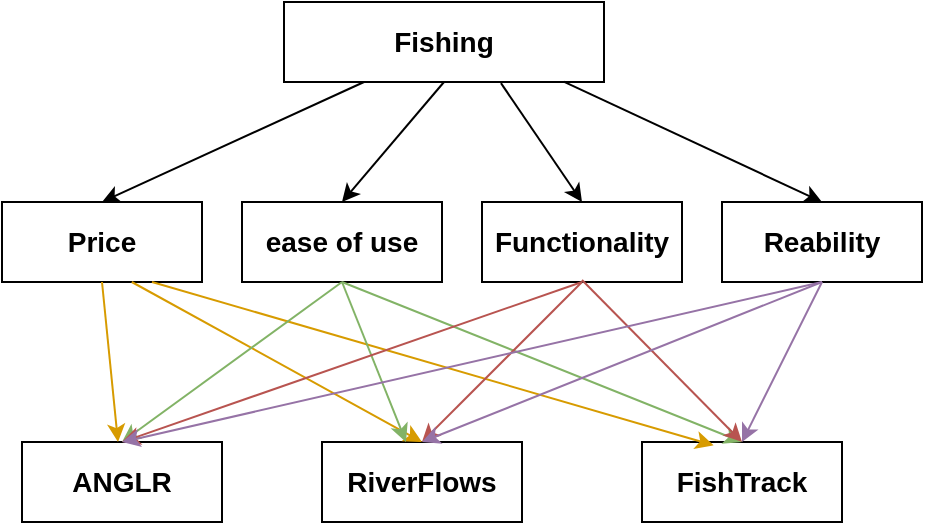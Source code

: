 <mxfile version="14.5.0" type="github">
  <diagram id="AGcFIJCw_fBctjbR0s6h" name="Page-1">
    <mxGraphModel dx="619" dy="352" grid="1" gridSize="10" guides="1" tooltips="1" connect="1" arrows="1" fold="1" page="1" pageScale="1" pageWidth="850" pageHeight="1100" math="0" shadow="0">
      <root>
        <mxCell id="0" />
        <mxCell id="1" parent="0" />
        <mxCell id="rZZzd6BUXXOY5EW1tFJN-1" value="&lt;font style=&quot;font-size: 14px&quot;&gt;&lt;b&gt;Fishing&lt;/b&gt;&lt;/font&gt;" style="rounded=0;whiteSpace=wrap;html=1;" vertex="1" parent="1">
          <mxGeometry x="341" y="100" width="160" height="40" as="geometry" />
        </mxCell>
        <mxCell id="rZZzd6BUXXOY5EW1tFJN-2" value="&lt;font size=&quot;1&quot;&gt;&lt;b style=&quot;font-size: 14px&quot;&gt;Price&lt;/b&gt;&lt;/font&gt;" style="rounded=0;whiteSpace=wrap;html=1;" vertex="1" parent="1">
          <mxGeometry x="200" y="200" width="100" height="40" as="geometry" />
        </mxCell>
        <mxCell id="rZZzd6BUXXOY5EW1tFJN-3" value="&lt;b&gt;&lt;font style=&quot;font-size: 14px&quot;&gt;ease of use&lt;/font&gt;&lt;/b&gt;" style="rounded=0;whiteSpace=wrap;html=1;" vertex="1" parent="1">
          <mxGeometry x="320" y="200" width="100" height="40" as="geometry" />
        </mxCell>
        <mxCell id="rZZzd6BUXXOY5EW1tFJN-4" value="&lt;b&gt;&lt;font style=&quot;font-size: 14px&quot;&gt;Functionality&lt;/font&gt;&lt;/b&gt;" style="rounded=0;whiteSpace=wrap;html=1;" vertex="1" parent="1">
          <mxGeometry x="440" y="200" width="100" height="40" as="geometry" />
        </mxCell>
        <mxCell id="rZZzd6BUXXOY5EW1tFJN-5" value="&lt;b&gt;&lt;font style=&quot;font-size: 14px&quot;&gt;ANGLR&lt;/font&gt;&lt;/b&gt;" style="rounded=0;whiteSpace=wrap;html=1;" vertex="1" parent="1">
          <mxGeometry x="210" y="320" width="100" height="40" as="geometry" />
        </mxCell>
        <mxCell id="rZZzd6BUXXOY5EW1tFJN-6" value="&lt;b&gt;&lt;font style=&quot;font-size: 14px&quot;&gt;RiverFlows&lt;/font&gt;&lt;/b&gt;" style="rounded=0;whiteSpace=wrap;html=1;" vertex="1" parent="1">
          <mxGeometry x="360" y="320" width="100" height="40" as="geometry" />
        </mxCell>
        <mxCell id="rZZzd6BUXXOY5EW1tFJN-7" value="&lt;b&gt;&lt;font style=&quot;font-size: 14px&quot;&gt;FishTrack&lt;/font&gt;&lt;/b&gt;" style="rounded=0;whiteSpace=wrap;html=1;" vertex="1" parent="1">
          <mxGeometry x="520" y="320" width="100" height="40" as="geometry" />
        </mxCell>
        <mxCell id="rZZzd6BUXXOY5EW1tFJN-8" value="&lt;b&gt;&lt;font style=&quot;font-size: 14px&quot;&gt;Reability&lt;/font&gt;&lt;/b&gt;" style="rounded=0;whiteSpace=wrap;html=1;" vertex="1" parent="1">
          <mxGeometry x="560" y="200" width="100" height="40" as="geometry" />
        </mxCell>
        <mxCell id="rZZzd6BUXXOY5EW1tFJN-9" value="" style="endArrow=classic;html=1;exitX=0.25;exitY=1;exitDx=0;exitDy=0;entryX=0.5;entryY=0;entryDx=0;entryDy=0;" edge="1" parent="1" source="rZZzd6BUXXOY5EW1tFJN-1" target="rZZzd6BUXXOY5EW1tFJN-2">
          <mxGeometry width="50" height="50" relative="1" as="geometry">
            <mxPoint x="400" y="280" as="sourcePoint" />
            <mxPoint x="450" y="230" as="targetPoint" />
          </mxGeometry>
        </mxCell>
        <mxCell id="rZZzd6BUXXOY5EW1tFJN-10" value="" style="endArrow=classic;html=1;entryX=0.5;entryY=0;entryDx=0;entryDy=0;exitX=0.5;exitY=1;exitDx=0;exitDy=0;" edge="1" parent="1" source="rZZzd6BUXXOY5EW1tFJN-1" target="rZZzd6BUXXOY5EW1tFJN-3">
          <mxGeometry width="50" height="50" relative="1" as="geometry">
            <mxPoint x="390" y="160" as="sourcePoint" />
            <mxPoint x="302" y="201" as="targetPoint" />
          </mxGeometry>
        </mxCell>
        <mxCell id="rZZzd6BUXXOY5EW1tFJN-11" value="" style="endArrow=classic;html=1;entryX=0.5;entryY=0;entryDx=0;entryDy=0;exitX=0.678;exitY=1.014;exitDx=0;exitDy=0;exitPerimeter=0;" edge="1" parent="1" source="rZZzd6BUXXOY5EW1tFJN-1" target="rZZzd6BUXXOY5EW1tFJN-4">
          <mxGeometry width="50" height="50" relative="1" as="geometry">
            <mxPoint x="467" y="138" as="sourcePoint" />
            <mxPoint x="437" y="198" as="targetPoint" />
          </mxGeometry>
        </mxCell>
        <mxCell id="rZZzd6BUXXOY5EW1tFJN-12" value="" style="endArrow=classic;html=1;entryX=0.5;entryY=0;entryDx=0;entryDy=0;exitX=0.874;exitY=0.995;exitDx=0;exitDy=0;exitPerimeter=0;" edge="1" parent="1" source="rZZzd6BUXXOY5EW1tFJN-1" target="rZZzd6BUXXOY5EW1tFJN-8">
          <mxGeometry width="50" height="50" relative="1" as="geometry">
            <mxPoint x="473" y="141" as="sourcePoint" />
            <mxPoint x="523" y="201" as="targetPoint" />
          </mxGeometry>
        </mxCell>
        <mxCell id="rZZzd6BUXXOY5EW1tFJN-13" value="" style="endArrow=classic;html=1;exitX=0.5;exitY=1;exitDx=0;exitDy=0;fillColor=#ffe6cc;strokeColor=#d79b00;" edge="1" parent="1" source="rZZzd6BUXXOY5EW1tFJN-2" target="rZZzd6BUXXOY5EW1tFJN-5">
          <mxGeometry width="50" height="50" relative="1" as="geometry">
            <mxPoint x="250" y="270" as="sourcePoint" />
            <mxPoint x="450" y="230" as="targetPoint" />
          </mxGeometry>
        </mxCell>
        <mxCell id="rZZzd6BUXXOY5EW1tFJN-14" value="" style="endArrow=classic;html=1;exitX=0.649;exitY=1;exitDx=0;exitDy=0;exitPerimeter=0;entryX=0.5;entryY=0;entryDx=0;entryDy=0;fillColor=#ffe6cc;strokeColor=#d79b00;" edge="1" parent="1" source="rZZzd6BUXXOY5EW1tFJN-2" target="rZZzd6BUXXOY5EW1tFJN-6">
          <mxGeometry width="50" height="50" relative="1" as="geometry">
            <mxPoint x="275" y="239" as="sourcePoint" />
            <mxPoint x="283" y="319" as="targetPoint" />
          </mxGeometry>
        </mxCell>
        <mxCell id="rZZzd6BUXXOY5EW1tFJN-16" value="" style="endArrow=classic;html=1;exitX=0.75;exitY=1;exitDx=0;exitDy=0;entryX=0.358;entryY=0.041;entryDx=0;entryDy=0;entryPerimeter=0;fillColor=#ffe6cc;strokeColor=#d79b00;" edge="1" parent="1" source="rZZzd6BUXXOY5EW1tFJN-2" target="rZZzd6BUXXOY5EW1tFJN-7">
          <mxGeometry width="50" height="50" relative="1" as="geometry">
            <mxPoint x="289" y="239" as="sourcePoint" />
            <mxPoint x="570" y="319" as="targetPoint" />
          </mxGeometry>
        </mxCell>
        <mxCell id="rZZzd6BUXXOY5EW1tFJN-19" value="" style="endArrow=classic;html=1;fillColor=#d5e8d4;strokeColor=#82b366;exitX=0.5;exitY=1;exitDx=0;exitDy=0;entryX=0.5;entryY=0;entryDx=0;entryDy=0;" edge="1" parent="1" source="rZZzd6BUXXOY5EW1tFJN-3" target="rZZzd6BUXXOY5EW1tFJN-5">
          <mxGeometry width="50" height="50" relative="1" as="geometry">
            <mxPoint x="361" y="250" as="sourcePoint" />
            <mxPoint x="369.0" y="318" as="targetPoint" />
          </mxGeometry>
        </mxCell>
        <mxCell id="rZZzd6BUXXOY5EW1tFJN-20" value="" style="endArrow=classic;html=1;fillColor=#d5e8d4;strokeColor=#82b366;exitX=0.5;exitY=1;exitDx=0;exitDy=0;" edge="1" parent="1" source="rZZzd6BUXXOY5EW1tFJN-3" target="rZZzd6BUXXOY5EW1tFJN-6">
          <mxGeometry width="50" height="50" relative="1" as="geometry">
            <mxPoint x="408" y="247" as="sourcePoint" />
            <mxPoint x="298" y="327" as="targetPoint" />
          </mxGeometry>
        </mxCell>
        <mxCell id="rZZzd6BUXXOY5EW1tFJN-21" value="" style="endArrow=classic;html=1;fillColor=#d5e8d4;strokeColor=#82b366;exitX=0.5;exitY=1;exitDx=0;exitDy=0;entryX=0.5;entryY=0;entryDx=0;entryDy=0;" edge="1" parent="1" source="rZZzd6BUXXOY5EW1tFJN-3" target="rZZzd6BUXXOY5EW1tFJN-7">
          <mxGeometry width="50" height="50" relative="1" as="geometry">
            <mxPoint x="394" y="238" as="sourcePoint" />
            <mxPoint x="426.0" y="318" as="targetPoint" />
          </mxGeometry>
        </mxCell>
        <mxCell id="rZZzd6BUXXOY5EW1tFJN-22" value="" style="endArrow=classic;html=1;fillColor=#f8cecc;strokeColor=#b85450;exitX=0.5;exitY=1;exitDx=0;exitDy=0;entryX=0.5;entryY=0;entryDx=0;entryDy=0;" edge="1" parent="1" source="rZZzd6BUXXOY5EW1tFJN-4" target="rZZzd6BUXXOY5EW1tFJN-5">
          <mxGeometry width="50" height="50" relative="1" as="geometry">
            <mxPoint x="469" y="237" as="sourcePoint" />
            <mxPoint x="669" y="317" as="targetPoint" />
          </mxGeometry>
        </mxCell>
        <mxCell id="rZZzd6BUXXOY5EW1tFJN-23" value="" style="endArrow=classic;html=1;fillColor=#f8cecc;strokeColor=#b85450;exitX=0.5;exitY=1;exitDx=0;exitDy=0;entryX=0.5;entryY=0;entryDx=0;entryDy=0;" edge="1" parent="1" source="rZZzd6BUXXOY5EW1tFJN-4" target="rZZzd6BUXXOY5EW1tFJN-6">
          <mxGeometry width="50" height="50" relative="1" as="geometry">
            <mxPoint x="557" y="255" as="sourcePoint" />
            <mxPoint x="327" y="335" as="targetPoint" />
          </mxGeometry>
        </mxCell>
        <mxCell id="rZZzd6BUXXOY5EW1tFJN-24" value="" style="endArrow=classic;html=1;fillColor=#f8cecc;strokeColor=#b85450;entryX=0.5;entryY=0;entryDx=0;entryDy=0;" edge="1" parent="1" target="rZZzd6BUXXOY5EW1tFJN-7">
          <mxGeometry width="50" height="50" relative="1" as="geometry">
            <mxPoint x="490" y="239" as="sourcePoint" />
            <mxPoint x="454" y="319" as="targetPoint" />
          </mxGeometry>
        </mxCell>
        <mxCell id="rZZzd6BUXXOY5EW1tFJN-25" value="" style="endArrow=classic;html=1;fillColor=#e1d5e7;strokeColor=#9673a6;entryX=0.5;entryY=0;entryDx=0;entryDy=0;exitX=0.5;exitY=1;exitDx=0;exitDy=0;" edge="1" parent="1" source="rZZzd6BUXXOY5EW1tFJN-8" target="rZZzd6BUXXOY5EW1tFJN-5">
          <mxGeometry width="50" height="50" relative="1" as="geometry">
            <mxPoint x="545" y="239" as="sourcePoint" />
            <mxPoint x="625" y="320" as="targetPoint" />
          </mxGeometry>
        </mxCell>
        <mxCell id="rZZzd6BUXXOY5EW1tFJN-26" value="" style="endArrow=classic;html=1;fillColor=#e1d5e7;strokeColor=#9673a6;entryX=0.5;entryY=0;entryDx=0;entryDy=0;exitX=0.5;exitY=1;exitDx=0;exitDy=0;" edge="1" parent="1" source="rZZzd6BUXXOY5EW1tFJN-8" target="rZZzd6BUXXOY5EW1tFJN-6">
          <mxGeometry width="50" height="50" relative="1" as="geometry">
            <mxPoint x="685" y="254" as="sourcePoint" />
            <mxPoint x="335" y="334" as="targetPoint" />
          </mxGeometry>
        </mxCell>
        <mxCell id="rZZzd6BUXXOY5EW1tFJN-27" value="" style="endArrow=classic;html=1;fillColor=#e1d5e7;strokeColor=#9673a6;entryX=0.5;entryY=0;entryDx=0;entryDy=0;exitX=0.5;exitY=1;exitDx=0;exitDy=0;" edge="1" parent="1" source="rZZzd6BUXXOY5EW1tFJN-8" target="rZZzd6BUXXOY5EW1tFJN-7">
          <mxGeometry width="50" height="50" relative="1" as="geometry">
            <mxPoint x="629" y="245" as="sourcePoint" />
            <mxPoint x="429" y="325" as="targetPoint" />
          </mxGeometry>
        </mxCell>
      </root>
    </mxGraphModel>
  </diagram>
</mxfile>
